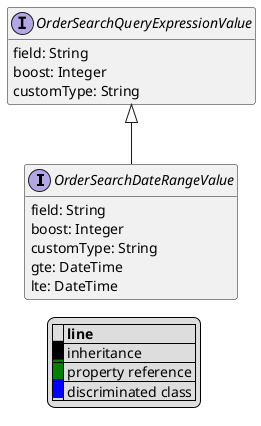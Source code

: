 @startuml

hide empty fields
hide empty methods
legend
|= |= line |
|<back:black>   </back>| inheritance |
|<back:green>   </back>| property reference |
|<back:blue>   </back>| discriminated class |
endlegend
interface OrderSearchDateRangeValue [[OrderSearchDateRangeValue.svg]] extends OrderSearchQueryExpressionValue {
    field: String
    boost: Integer
    customType: String
    gte: DateTime
    lte: DateTime
}
interface OrderSearchQueryExpressionValue [[OrderSearchQueryExpressionValue.svg]]  {
    field: String
    boost: Integer
    customType: String
}





@enduml
